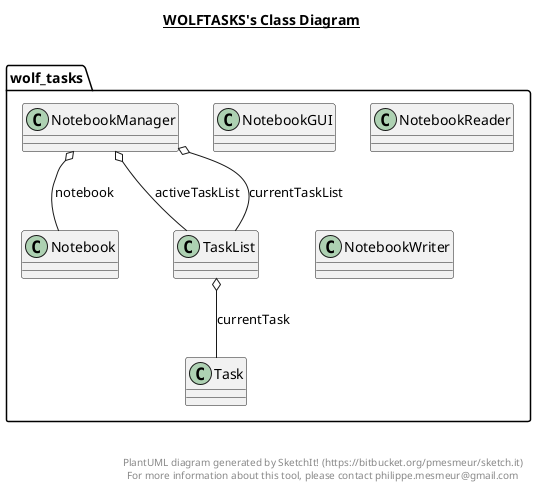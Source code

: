 @startuml

title __WOLFTASKS's Class Diagram__\n

  namespace wolf_tasks {
    class wolf_tasks.Notebook {
    }
  }
  

  namespace wolf_tasks {
    class wolf_tasks.NotebookGUI {
    }
  }
  

  namespace wolf_tasks {
    class wolf_tasks.NotebookManager {
    }
  }
  

  namespace wolf_tasks {
    class wolf_tasks.NotebookReader {
    }
  }
  

  namespace wolf_tasks {
    class wolf_tasks.NotebookWriter {
    }
  }
  

  namespace wolf_tasks {
    class wolf_tasks.Task {
    }
  }
  

  namespace wolf_tasks {
    class wolf_tasks.TaskList {
    }
  }
  

  wolf_tasks.NotebookManager o-- wolf_tasks.TaskList : activeTaskList
  wolf_tasks.NotebookManager o-- wolf_tasks.TaskList : currentTaskList
  wolf_tasks.NotebookManager o-- wolf_tasks.Notebook : notebook
  wolf_tasks.TaskList o-- wolf_tasks.Task : currentTask


right footer


PlantUML diagram generated by SketchIt! (https://bitbucket.org/pmesmeur/sketch.it)
For more information about this tool, please contact philippe.mesmeur@gmail.com
endfooter

@enduml

